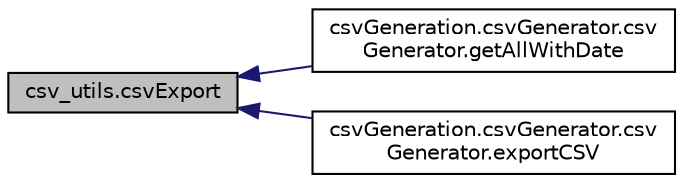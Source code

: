 digraph "csv_utils.csvExport"
{
  edge [fontname="Helvetica",fontsize="10",labelfontname="Helvetica",labelfontsize="10"];
  node [fontname="Helvetica",fontsize="10",shape=record];
  rankdir="LR";
  Node1 [label="csv_utils.csvExport",height=0.2,width=0.4,color="black", fillcolor="grey75", style="filled", fontcolor="black"];
  Node1 -> Node2 [dir="back",color="midnightblue",fontsize="10",style="solid",fontname="Helvetica"];
  Node2 [label="csvGeneration.csvGenerator.csv\lGenerator.getAllWithDate",height=0.2,width=0.4,color="black", fillcolor="white", style="filled",URL="$classcsv_generation_1_1csv_generator_1_1csv_generator.html#a52dcca47d10b9f4834c6513a21dae813"];
  Node1 -> Node3 [dir="back",color="midnightblue",fontsize="10",style="solid",fontname="Helvetica"];
  Node3 [label="csvGeneration.csvGenerator.csv\lGenerator.exportCSV",height=0.2,width=0.4,color="black", fillcolor="white", style="filled",URL="$classcsv_generation_1_1csv_generator_1_1csv_generator.html#ab6acd9072c2dc19151ca889651db8af2"];
}

